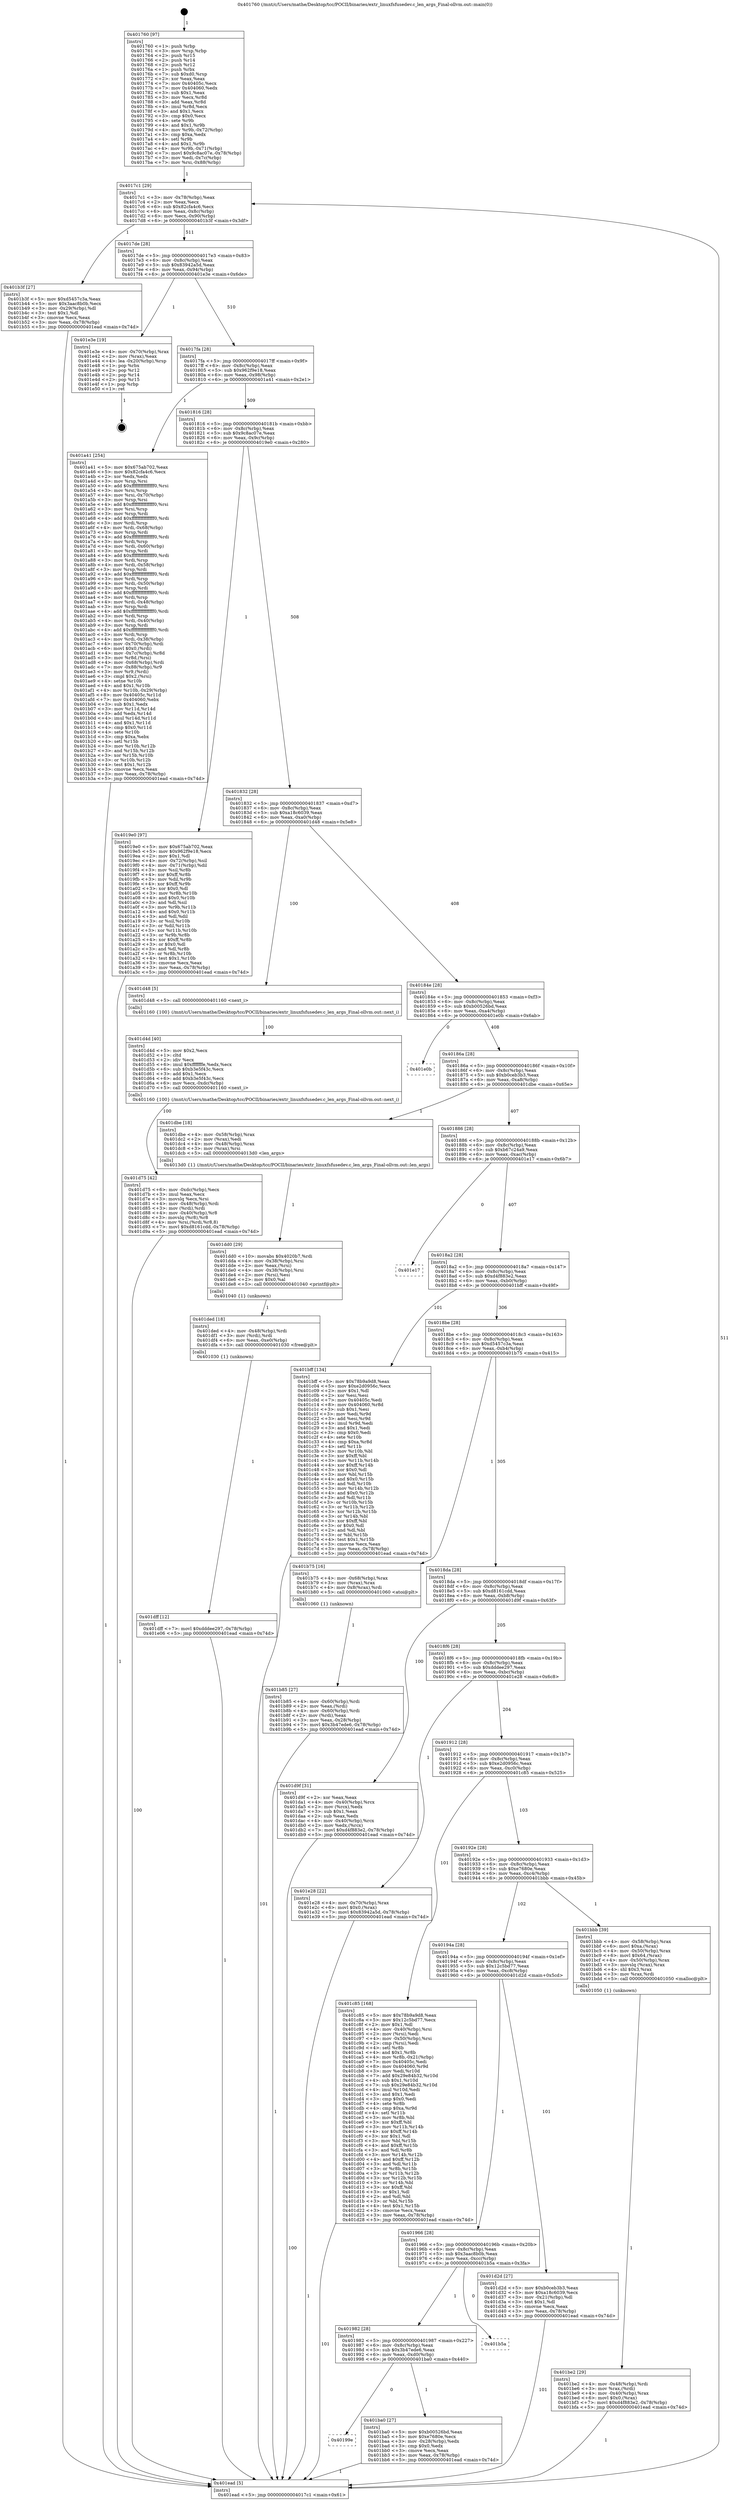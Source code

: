 digraph "0x401760" {
  label = "0x401760 (/mnt/c/Users/mathe/Desktop/tcc/POCII/binaries/extr_linuxfsfusedev.c_len_args_Final-ollvm.out::main(0))"
  labelloc = "t"
  node[shape=record]

  Entry [label="",width=0.3,height=0.3,shape=circle,fillcolor=black,style=filled]
  "0x4017c1" [label="{
     0x4017c1 [29]\l
     | [instrs]\l
     &nbsp;&nbsp;0x4017c1 \<+3\>: mov -0x78(%rbp),%eax\l
     &nbsp;&nbsp;0x4017c4 \<+2\>: mov %eax,%ecx\l
     &nbsp;&nbsp;0x4017c6 \<+6\>: sub $0x82cfa4c6,%ecx\l
     &nbsp;&nbsp;0x4017cc \<+6\>: mov %eax,-0x8c(%rbp)\l
     &nbsp;&nbsp;0x4017d2 \<+6\>: mov %ecx,-0x90(%rbp)\l
     &nbsp;&nbsp;0x4017d8 \<+6\>: je 0000000000401b3f \<main+0x3df\>\l
  }"]
  "0x401b3f" [label="{
     0x401b3f [27]\l
     | [instrs]\l
     &nbsp;&nbsp;0x401b3f \<+5\>: mov $0xd5457c3a,%eax\l
     &nbsp;&nbsp;0x401b44 \<+5\>: mov $0x3aac8b0b,%ecx\l
     &nbsp;&nbsp;0x401b49 \<+3\>: mov -0x29(%rbp),%dl\l
     &nbsp;&nbsp;0x401b4c \<+3\>: test $0x1,%dl\l
     &nbsp;&nbsp;0x401b4f \<+3\>: cmovne %ecx,%eax\l
     &nbsp;&nbsp;0x401b52 \<+3\>: mov %eax,-0x78(%rbp)\l
     &nbsp;&nbsp;0x401b55 \<+5\>: jmp 0000000000401ead \<main+0x74d\>\l
  }"]
  "0x4017de" [label="{
     0x4017de [28]\l
     | [instrs]\l
     &nbsp;&nbsp;0x4017de \<+5\>: jmp 00000000004017e3 \<main+0x83\>\l
     &nbsp;&nbsp;0x4017e3 \<+6\>: mov -0x8c(%rbp),%eax\l
     &nbsp;&nbsp;0x4017e9 \<+5\>: sub $0x83942a5d,%eax\l
     &nbsp;&nbsp;0x4017ee \<+6\>: mov %eax,-0x94(%rbp)\l
     &nbsp;&nbsp;0x4017f4 \<+6\>: je 0000000000401e3e \<main+0x6de\>\l
  }"]
  Exit [label="",width=0.3,height=0.3,shape=circle,fillcolor=black,style=filled,peripheries=2]
  "0x401e3e" [label="{
     0x401e3e [19]\l
     | [instrs]\l
     &nbsp;&nbsp;0x401e3e \<+4\>: mov -0x70(%rbp),%rax\l
     &nbsp;&nbsp;0x401e42 \<+2\>: mov (%rax),%eax\l
     &nbsp;&nbsp;0x401e44 \<+4\>: lea -0x20(%rbp),%rsp\l
     &nbsp;&nbsp;0x401e48 \<+1\>: pop %rbx\l
     &nbsp;&nbsp;0x401e49 \<+2\>: pop %r12\l
     &nbsp;&nbsp;0x401e4b \<+2\>: pop %r14\l
     &nbsp;&nbsp;0x401e4d \<+2\>: pop %r15\l
     &nbsp;&nbsp;0x401e4f \<+1\>: pop %rbp\l
     &nbsp;&nbsp;0x401e50 \<+1\>: ret\l
  }"]
  "0x4017fa" [label="{
     0x4017fa [28]\l
     | [instrs]\l
     &nbsp;&nbsp;0x4017fa \<+5\>: jmp 00000000004017ff \<main+0x9f\>\l
     &nbsp;&nbsp;0x4017ff \<+6\>: mov -0x8c(%rbp),%eax\l
     &nbsp;&nbsp;0x401805 \<+5\>: sub $0x962f9e18,%eax\l
     &nbsp;&nbsp;0x40180a \<+6\>: mov %eax,-0x98(%rbp)\l
     &nbsp;&nbsp;0x401810 \<+6\>: je 0000000000401a41 \<main+0x2e1\>\l
  }"]
  "0x401dff" [label="{
     0x401dff [12]\l
     | [instrs]\l
     &nbsp;&nbsp;0x401dff \<+7\>: movl $0xdddee297,-0x78(%rbp)\l
     &nbsp;&nbsp;0x401e06 \<+5\>: jmp 0000000000401ead \<main+0x74d\>\l
  }"]
  "0x401a41" [label="{
     0x401a41 [254]\l
     | [instrs]\l
     &nbsp;&nbsp;0x401a41 \<+5\>: mov $0x675ab702,%eax\l
     &nbsp;&nbsp;0x401a46 \<+5\>: mov $0x82cfa4c6,%ecx\l
     &nbsp;&nbsp;0x401a4b \<+2\>: xor %edx,%edx\l
     &nbsp;&nbsp;0x401a4d \<+3\>: mov %rsp,%rsi\l
     &nbsp;&nbsp;0x401a50 \<+4\>: add $0xfffffffffffffff0,%rsi\l
     &nbsp;&nbsp;0x401a54 \<+3\>: mov %rsi,%rsp\l
     &nbsp;&nbsp;0x401a57 \<+4\>: mov %rsi,-0x70(%rbp)\l
     &nbsp;&nbsp;0x401a5b \<+3\>: mov %rsp,%rsi\l
     &nbsp;&nbsp;0x401a5e \<+4\>: add $0xfffffffffffffff0,%rsi\l
     &nbsp;&nbsp;0x401a62 \<+3\>: mov %rsi,%rsp\l
     &nbsp;&nbsp;0x401a65 \<+3\>: mov %rsp,%rdi\l
     &nbsp;&nbsp;0x401a68 \<+4\>: add $0xfffffffffffffff0,%rdi\l
     &nbsp;&nbsp;0x401a6c \<+3\>: mov %rdi,%rsp\l
     &nbsp;&nbsp;0x401a6f \<+4\>: mov %rdi,-0x68(%rbp)\l
     &nbsp;&nbsp;0x401a73 \<+3\>: mov %rsp,%rdi\l
     &nbsp;&nbsp;0x401a76 \<+4\>: add $0xfffffffffffffff0,%rdi\l
     &nbsp;&nbsp;0x401a7a \<+3\>: mov %rdi,%rsp\l
     &nbsp;&nbsp;0x401a7d \<+4\>: mov %rdi,-0x60(%rbp)\l
     &nbsp;&nbsp;0x401a81 \<+3\>: mov %rsp,%rdi\l
     &nbsp;&nbsp;0x401a84 \<+4\>: add $0xfffffffffffffff0,%rdi\l
     &nbsp;&nbsp;0x401a88 \<+3\>: mov %rdi,%rsp\l
     &nbsp;&nbsp;0x401a8b \<+4\>: mov %rdi,-0x58(%rbp)\l
     &nbsp;&nbsp;0x401a8f \<+3\>: mov %rsp,%rdi\l
     &nbsp;&nbsp;0x401a92 \<+4\>: add $0xfffffffffffffff0,%rdi\l
     &nbsp;&nbsp;0x401a96 \<+3\>: mov %rdi,%rsp\l
     &nbsp;&nbsp;0x401a99 \<+4\>: mov %rdi,-0x50(%rbp)\l
     &nbsp;&nbsp;0x401a9d \<+3\>: mov %rsp,%rdi\l
     &nbsp;&nbsp;0x401aa0 \<+4\>: add $0xfffffffffffffff0,%rdi\l
     &nbsp;&nbsp;0x401aa4 \<+3\>: mov %rdi,%rsp\l
     &nbsp;&nbsp;0x401aa7 \<+4\>: mov %rdi,-0x48(%rbp)\l
     &nbsp;&nbsp;0x401aab \<+3\>: mov %rsp,%rdi\l
     &nbsp;&nbsp;0x401aae \<+4\>: add $0xfffffffffffffff0,%rdi\l
     &nbsp;&nbsp;0x401ab2 \<+3\>: mov %rdi,%rsp\l
     &nbsp;&nbsp;0x401ab5 \<+4\>: mov %rdi,-0x40(%rbp)\l
     &nbsp;&nbsp;0x401ab9 \<+3\>: mov %rsp,%rdi\l
     &nbsp;&nbsp;0x401abc \<+4\>: add $0xfffffffffffffff0,%rdi\l
     &nbsp;&nbsp;0x401ac0 \<+3\>: mov %rdi,%rsp\l
     &nbsp;&nbsp;0x401ac3 \<+4\>: mov %rdi,-0x38(%rbp)\l
     &nbsp;&nbsp;0x401ac7 \<+4\>: mov -0x70(%rbp),%rdi\l
     &nbsp;&nbsp;0x401acb \<+6\>: movl $0x0,(%rdi)\l
     &nbsp;&nbsp;0x401ad1 \<+4\>: mov -0x7c(%rbp),%r8d\l
     &nbsp;&nbsp;0x401ad5 \<+3\>: mov %r8d,(%rsi)\l
     &nbsp;&nbsp;0x401ad8 \<+4\>: mov -0x68(%rbp),%rdi\l
     &nbsp;&nbsp;0x401adc \<+7\>: mov -0x88(%rbp),%r9\l
     &nbsp;&nbsp;0x401ae3 \<+3\>: mov %r9,(%rdi)\l
     &nbsp;&nbsp;0x401ae6 \<+3\>: cmpl $0x2,(%rsi)\l
     &nbsp;&nbsp;0x401ae9 \<+4\>: setne %r10b\l
     &nbsp;&nbsp;0x401aed \<+4\>: and $0x1,%r10b\l
     &nbsp;&nbsp;0x401af1 \<+4\>: mov %r10b,-0x29(%rbp)\l
     &nbsp;&nbsp;0x401af5 \<+8\>: mov 0x40405c,%r11d\l
     &nbsp;&nbsp;0x401afd \<+7\>: mov 0x404060,%ebx\l
     &nbsp;&nbsp;0x401b04 \<+3\>: sub $0x1,%edx\l
     &nbsp;&nbsp;0x401b07 \<+3\>: mov %r11d,%r14d\l
     &nbsp;&nbsp;0x401b0a \<+3\>: add %edx,%r14d\l
     &nbsp;&nbsp;0x401b0d \<+4\>: imul %r14d,%r11d\l
     &nbsp;&nbsp;0x401b11 \<+4\>: and $0x1,%r11d\l
     &nbsp;&nbsp;0x401b15 \<+4\>: cmp $0x0,%r11d\l
     &nbsp;&nbsp;0x401b19 \<+4\>: sete %r10b\l
     &nbsp;&nbsp;0x401b1d \<+3\>: cmp $0xa,%ebx\l
     &nbsp;&nbsp;0x401b20 \<+4\>: setl %r15b\l
     &nbsp;&nbsp;0x401b24 \<+3\>: mov %r10b,%r12b\l
     &nbsp;&nbsp;0x401b27 \<+3\>: and %r15b,%r12b\l
     &nbsp;&nbsp;0x401b2a \<+3\>: xor %r15b,%r10b\l
     &nbsp;&nbsp;0x401b2d \<+3\>: or %r10b,%r12b\l
     &nbsp;&nbsp;0x401b30 \<+4\>: test $0x1,%r12b\l
     &nbsp;&nbsp;0x401b34 \<+3\>: cmovne %ecx,%eax\l
     &nbsp;&nbsp;0x401b37 \<+3\>: mov %eax,-0x78(%rbp)\l
     &nbsp;&nbsp;0x401b3a \<+5\>: jmp 0000000000401ead \<main+0x74d\>\l
  }"]
  "0x401816" [label="{
     0x401816 [28]\l
     | [instrs]\l
     &nbsp;&nbsp;0x401816 \<+5\>: jmp 000000000040181b \<main+0xbb\>\l
     &nbsp;&nbsp;0x40181b \<+6\>: mov -0x8c(%rbp),%eax\l
     &nbsp;&nbsp;0x401821 \<+5\>: sub $0x9c8ac07e,%eax\l
     &nbsp;&nbsp;0x401826 \<+6\>: mov %eax,-0x9c(%rbp)\l
     &nbsp;&nbsp;0x40182c \<+6\>: je 00000000004019e0 \<main+0x280\>\l
  }"]
  "0x401ded" [label="{
     0x401ded [18]\l
     | [instrs]\l
     &nbsp;&nbsp;0x401ded \<+4\>: mov -0x48(%rbp),%rdi\l
     &nbsp;&nbsp;0x401df1 \<+3\>: mov (%rdi),%rdi\l
     &nbsp;&nbsp;0x401df4 \<+6\>: mov %eax,-0xe0(%rbp)\l
     &nbsp;&nbsp;0x401dfa \<+5\>: call 0000000000401030 \<free@plt\>\l
     | [calls]\l
     &nbsp;&nbsp;0x401030 \{1\} (unknown)\l
  }"]
  "0x4019e0" [label="{
     0x4019e0 [97]\l
     | [instrs]\l
     &nbsp;&nbsp;0x4019e0 \<+5\>: mov $0x675ab702,%eax\l
     &nbsp;&nbsp;0x4019e5 \<+5\>: mov $0x962f9e18,%ecx\l
     &nbsp;&nbsp;0x4019ea \<+2\>: mov $0x1,%dl\l
     &nbsp;&nbsp;0x4019ec \<+4\>: mov -0x72(%rbp),%sil\l
     &nbsp;&nbsp;0x4019f0 \<+4\>: mov -0x71(%rbp),%dil\l
     &nbsp;&nbsp;0x4019f4 \<+3\>: mov %sil,%r8b\l
     &nbsp;&nbsp;0x4019f7 \<+4\>: xor $0xff,%r8b\l
     &nbsp;&nbsp;0x4019fb \<+3\>: mov %dil,%r9b\l
     &nbsp;&nbsp;0x4019fe \<+4\>: xor $0xff,%r9b\l
     &nbsp;&nbsp;0x401a02 \<+3\>: xor $0x0,%dl\l
     &nbsp;&nbsp;0x401a05 \<+3\>: mov %r8b,%r10b\l
     &nbsp;&nbsp;0x401a08 \<+4\>: and $0x0,%r10b\l
     &nbsp;&nbsp;0x401a0c \<+3\>: and %dl,%sil\l
     &nbsp;&nbsp;0x401a0f \<+3\>: mov %r9b,%r11b\l
     &nbsp;&nbsp;0x401a12 \<+4\>: and $0x0,%r11b\l
     &nbsp;&nbsp;0x401a16 \<+3\>: and %dl,%dil\l
     &nbsp;&nbsp;0x401a19 \<+3\>: or %sil,%r10b\l
     &nbsp;&nbsp;0x401a1c \<+3\>: or %dil,%r11b\l
     &nbsp;&nbsp;0x401a1f \<+3\>: xor %r11b,%r10b\l
     &nbsp;&nbsp;0x401a22 \<+3\>: or %r9b,%r8b\l
     &nbsp;&nbsp;0x401a25 \<+4\>: xor $0xff,%r8b\l
     &nbsp;&nbsp;0x401a29 \<+3\>: or $0x0,%dl\l
     &nbsp;&nbsp;0x401a2c \<+3\>: and %dl,%r8b\l
     &nbsp;&nbsp;0x401a2f \<+3\>: or %r8b,%r10b\l
     &nbsp;&nbsp;0x401a32 \<+4\>: test $0x1,%r10b\l
     &nbsp;&nbsp;0x401a36 \<+3\>: cmovne %ecx,%eax\l
     &nbsp;&nbsp;0x401a39 \<+3\>: mov %eax,-0x78(%rbp)\l
     &nbsp;&nbsp;0x401a3c \<+5\>: jmp 0000000000401ead \<main+0x74d\>\l
  }"]
  "0x401832" [label="{
     0x401832 [28]\l
     | [instrs]\l
     &nbsp;&nbsp;0x401832 \<+5\>: jmp 0000000000401837 \<main+0xd7\>\l
     &nbsp;&nbsp;0x401837 \<+6\>: mov -0x8c(%rbp),%eax\l
     &nbsp;&nbsp;0x40183d \<+5\>: sub $0xa18c6039,%eax\l
     &nbsp;&nbsp;0x401842 \<+6\>: mov %eax,-0xa0(%rbp)\l
     &nbsp;&nbsp;0x401848 \<+6\>: je 0000000000401d48 \<main+0x5e8\>\l
  }"]
  "0x401ead" [label="{
     0x401ead [5]\l
     | [instrs]\l
     &nbsp;&nbsp;0x401ead \<+5\>: jmp 00000000004017c1 \<main+0x61\>\l
  }"]
  "0x401760" [label="{
     0x401760 [97]\l
     | [instrs]\l
     &nbsp;&nbsp;0x401760 \<+1\>: push %rbp\l
     &nbsp;&nbsp;0x401761 \<+3\>: mov %rsp,%rbp\l
     &nbsp;&nbsp;0x401764 \<+2\>: push %r15\l
     &nbsp;&nbsp;0x401766 \<+2\>: push %r14\l
     &nbsp;&nbsp;0x401768 \<+2\>: push %r12\l
     &nbsp;&nbsp;0x40176a \<+1\>: push %rbx\l
     &nbsp;&nbsp;0x40176b \<+7\>: sub $0xd0,%rsp\l
     &nbsp;&nbsp;0x401772 \<+2\>: xor %eax,%eax\l
     &nbsp;&nbsp;0x401774 \<+7\>: mov 0x40405c,%ecx\l
     &nbsp;&nbsp;0x40177b \<+7\>: mov 0x404060,%edx\l
     &nbsp;&nbsp;0x401782 \<+3\>: sub $0x1,%eax\l
     &nbsp;&nbsp;0x401785 \<+3\>: mov %ecx,%r8d\l
     &nbsp;&nbsp;0x401788 \<+3\>: add %eax,%r8d\l
     &nbsp;&nbsp;0x40178b \<+4\>: imul %r8d,%ecx\l
     &nbsp;&nbsp;0x40178f \<+3\>: and $0x1,%ecx\l
     &nbsp;&nbsp;0x401792 \<+3\>: cmp $0x0,%ecx\l
     &nbsp;&nbsp;0x401795 \<+4\>: sete %r9b\l
     &nbsp;&nbsp;0x401799 \<+4\>: and $0x1,%r9b\l
     &nbsp;&nbsp;0x40179d \<+4\>: mov %r9b,-0x72(%rbp)\l
     &nbsp;&nbsp;0x4017a1 \<+3\>: cmp $0xa,%edx\l
     &nbsp;&nbsp;0x4017a4 \<+4\>: setl %r9b\l
     &nbsp;&nbsp;0x4017a8 \<+4\>: and $0x1,%r9b\l
     &nbsp;&nbsp;0x4017ac \<+4\>: mov %r9b,-0x71(%rbp)\l
     &nbsp;&nbsp;0x4017b0 \<+7\>: movl $0x9c8ac07e,-0x78(%rbp)\l
     &nbsp;&nbsp;0x4017b7 \<+3\>: mov %edi,-0x7c(%rbp)\l
     &nbsp;&nbsp;0x4017ba \<+7\>: mov %rsi,-0x88(%rbp)\l
  }"]
  "0x401dd0" [label="{
     0x401dd0 [29]\l
     | [instrs]\l
     &nbsp;&nbsp;0x401dd0 \<+10\>: movabs $0x4020b7,%rdi\l
     &nbsp;&nbsp;0x401dda \<+4\>: mov -0x38(%rbp),%rsi\l
     &nbsp;&nbsp;0x401dde \<+2\>: mov %eax,(%rsi)\l
     &nbsp;&nbsp;0x401de0 \<+4\>: mov -0x38(%rbp),%rsi\l
     &nbsp;&nbsp;0x401de4 \<+2\>: mov (%rsi),%esi\l
     &nbsp;&nbsp;0x401de6 \<+2\>: mov $0x0,%al\l
     &nbsp;&nbsp;0x401de8 \<+5\>: call 0000000000401040 \<printf@plt\>\l
     | [calls]\l
     &nbsp;&nbsp;0x401040 \{1\} (unknown)\l
  }"]
  "0x401d75" [label="{
     0x401d75 [42]\l
     | [instrs]\l
     &nbsp;&nbsp;0x401d75 \<+6\>: mov -0xdc(%rbp),%ecx\l
     &nbsp;&nbsp;0x401d7b \<+3\>: imul %eax,%ecx\l
     &nbsp;&nbsp;0x401d7e \<+3\>: movslq %ecx,%rsi\l
     &nbsp;&nbsp;0x401d81 \<+4\>: mov -0x48(%rbp),%rdi\l
     &nbsp;&nbsp;0x401d85 \<+3\>: mov (%rdi),%rdi\l
     &nbsp;&nbsp;0x401d88 \<+4\>: mov -0x40(%rbp),%r8\l
     &nbsp;&nbsp;0x401d8c \<+3\>: movslq (%r8),%r8\l
     &nbsp;&nbsp;0x401d8f \<+4\>: mov %rsi,(%rdi,%r8,8)\l
     &nbsp;&nbsp;0x401d93 \<+7\>: movl $0xd8161cdd,-0x78(%rbp)\l
     &nbsp;&nbsp;0x401d9a \<+5\>: jmp 0000000000401ead \<main+0x74d\>\l
  }"]
  "0x401d48" [label="{
     0x401d48 [5]\l
     | [instrs]\l
     &nbsp;&nbsp;0x401d48 \<+5\>: call 0000000000401160 \<next_i\>\l
     | [calls]\l
     &nbsp;&nbsp;0x401160 \{100\} (/mnt/c/Users/mathe/Desktop/tcc/POCII/binaries/extr_linuxfsfusedev.c_len_args_Final-ollvm.out::next_i)\l
  }"]
  "0x40184e" [label="{
     0x40184e [28]\l
     | [instrs]\l
     &nbsp;&nbsp;0x40184e \<+5\>: jmp 0000000000401853 \<main+0xf3\>\l
     &nbsp;&nbsp;0x401853 \<+6\>: mov -0x8c(%rbp),%eax\l
     &nbsp;&nbsp;0x401859 \<+5\>: sub $0xb00526bd,%eax\l
     &nbsp;&nbsp;0x40185e \<+6\>: mov %eax,-0xa4(%rbp)\l
     &nbsp;&nbsp;0x401864 \<+6\>: je 0000000000401e0b \<main+0x6ab\>\l
  }"]
  "0x401d4d" [label="{
     0x401d4d [40]\l
     | [instrs]\l
     &nbsp;&nbsp;0x401d4d \<+5\>: mov $0x2,%ecx\l
     &nbsp;&nbsp;0x401d52 \<+1\>: cltd\l
     &nbsp;&nbsp;0x401d53 \<+2\>: idiv %ecx\l
     &nbsp;&nbsp;0x401d55 \<+6\>: imul $0xfffffffe,%edx,%ecx\l
     &nbsp;&nbsp;0x401d5b \<+6\>: sub $0xb3e5f43c,%ecx\l
     &nbsp;&nbsp;0x401d61 \<+3\>: add $0x1,%ecx\l
     &nbsp;&nbsp;0x401d64 \<+6\>: add $0xb3e5f43c,%ecx\l
     &nbsp;&nbsp;0x401d6a \<+6\>: mov %ecx,-0xdc(%rbp)\l
     &nbsp;&nbsp;0x401d70 \<+5\>: call 0000000000401160 \<next_i\>\l
     | [calls]\l
     &nbsp;&nbsp;0x401160 \{100\} (/mnt/c/Users/mathe/Desktop/tcc/POCII/binaries/extr_linuxfsfusedev.c_len_args_Final-ollvm.out::next_i)\l
  }"]
  "0x401e0b" [label="{
     0x401e0b\l
  }", style=dashed]
  "0x40186a" [label="{
     0x40186a [28]\l
     | [instrs]\l
     &nbsp;&nbsp;0x40186a \<+5\>: jmp 000000000040186f \<main+0x10f\>\l
     &nbsp;&nbsp;0x40186f \<+6\>: mov -0x8c(%rbp),%eax\l
     &nbsp;&nbsp;0x401875 \<+5\>: sub $0xb0ceb3b3,%eax\l
     &nbsp;&nbsp;0x40187a \<+6\>: mov %eax,-0xa8(%rbp)\l
     &nbsp;&nbsp;0x401880 \<+6\>: je 0000000000401dbe \<main+0x65e\>\l
  }"]
  "0x401be2" [label="{
     0x401be2 [29]\l
     | [instrs]\l
     &nbsp;&nbsp;0x401be2 \<+4\>: mov -0x48(%rbp),%rdi\l
     &nbsp;&nbsp;0x401be6 \<+3\>: mov %rax,(%rdi)\l
     &nbsp;&nbsp;0x401be9 \<+4\>: mov -0x40(%rbp),%rax\l
     &nbsp;&nbsp;0x401bed \<+6\>: movl $0x0,(%rax)\l
     &nbsp;&nbsp;0x401bf3 \<+7\>: movl $0xd4f883e2,-0x78(%rbp)\l
     &nbsp;&nbsp;0x401bfa \<+5\>: jmp 0000000000401ead \<main+0x74d\>\l
  }"]
  "0x401dbe" [label="{
     0x401dbe [18]\l
     | [instrs]\l
     &nbsp;&nbsp;0x401dbe \<+4\>: mov -0x58(%rbp),%rax\l
     &nbsp;&nbsp;0x401dc2 \<+2\>: mov (%rax),%edi\l
     &nbsp;&nbsp;0x401dc4 \<+4\>: mov -0x48(%rbp),%rax\l
     &nbsp;&nbsp;0x401dc8 \<+3\>: mov (%rax),%rsi\l
     &nbsp;&nbsp;0x401dcb \<+5\>: call 00000000004013d0 \<len_args\>\l
     | [calls]\l
     &nbsp;&nbsp;0x4013d0 \{1\} (/mnt/c/Users/mathe/Desktop/tcc/POCII/binaries/extr_linuxfsfusedev.c_len_args_Final-ollvm.out::len_args)\l
  }"]
  "0x401886" [label="{
     0x401886 [28]\l
     | [instrs]\l
     &nbsp;&nbsp;0x401886 \<+5\>: jmp 000000000040188b \<main+0x12b\>\l
     &nbsp;&nbsp;0x40188b \<+6\>: mov -0x8c(%rbp),%eax\l
     &nbsp;&nbsp;0x401891 \<+5\>: sub $0xb67c24a9,%eax\l
     &nbsp;&nbsp;0x401896 \<+6\>: mov %eax,-0xac(%rbp)\l
     &nbsp;&nbsp;0x40189c \<+6\>: je 0000000000401e17 \<main+0x6b7\>\l
  }"]
  "0x40199e" [label="{
     0x40199e\l
  }", style=dashed]
  "0x401e17" [label="{
     0x401e17\l
  }", style=dashed]
  "0x4018a2" [label="{
     0x4018a2 [28]\l
     | [instrs]\l
     &nbsp;&nbsp;0x4018a2 \<+5\>: jmp 00000000004018a7 \<main+0x147\>\l
     &nbsp;&nbsp;0x4018a7 \<+6\>: mov -0x8c(%rbp),%eax\l
     &nbsp;&nbsp;0x4018ad \<+5\>: sub $0xd4f883e2,%eax\l
     &nbsp;&nbsp;0x4018b2 \<+6\>: mov %eax,-0xb0(%rbp)\l
     &nbsp;&nbsp;0x4018b8 \<+6\>: je 0000000000401bff \<main+0x49f\>\l
  }"]
  "0x401ba0" [label="{
     0x401ba0 [27]\l
     | [instrs]\l
     &nbsp;&nbsp;0x401ba0 \<+5\>: mov $0xb00526bd,%eax\l
     &nbsp;&nbsp;0x401ba5 \<+5\>: mov $0xe7680e,%ecx\l
     &nbsp;&nbsp;0x401baa \<+3\>: mov -0x28(%rbp),%edx\l
     &nbsp;&nbsp;0x401bad \<+3\>: cmp $0x0,%edx\l
     &nbsp;&nbsp;0x401bb0 \<+3\>: cmove %ecx,%eax\l
     &nbsp;&nbsp;0x401bb3 \<+3\>: mov %eax,-0x78(%rbp)\l
     &nbsp;&nbsp;0x401bb6 \<+5\>: jmp 0000000000401ead \<main+0x74d\>\l
  }"]
  "0x401bff" [label="{
     0x401bff [134]\l
     | [instrs]\l
     &nbsp;&nbsp;0x401bff \<+5\>: mov $0x78b9a9d8,%eax\l
     &nbsp;&nbsp;0x401c04 \<+5\>: mov $0xe2d0956c,%ecx\l
     &nbsp;&nbsp;0x401c09 \<+2\>: mov $0x1,%dl\l
     &nbsp;&nbsp;0x401c0b \<+2\>: xor %esi,%esi\l
     &nbsp;&nbsp;0x401c0d \<+7\>: mov 0x40405c,%edi\l
     &nbsp;&nbsp;0x401c14 \<+8\>: mov 0x404060,%r8d\l
     &nbsp;&nbsp;0x401c1c \<+3\>: sub $0x1,%esi\l
     &nbsp;&nbsp;0x401c1f \<+3\>: mov %edi,%r9d\l
     &nbsp;&nbsp;0x401c22 \<+3\>: add %esi,%r9d\l
     &nbsp;&nbsp;0x401c25 \<+4\>: imul %r9d,%edi\l
     &nbsp;&nbsp;0x401c29 \<+3\>: and $0x1,%edi\l
     &nbsp;&nbsp;0x401c2c \<+3\>: cmp $0x0,%edi\l
     &nbsp;&nbsp;0x401c2f \<+4\>: sete %r10b\l
     &nbsp;&nbsp;0x401c33 \<+4\>: cmp $0xa,%r8d\l
     &nbsp;&nbsp;0x401c37 \<+4\>: setl %r11b\l
     &nbsp;&nbsp;0x401c3b \<+3\>: mov %r10b,%bl\l
     &nbsp;&nbsp;0x401c3e \<+3\>: xor $0xff,%bl\l
     &nbsp;&nbsp;0x401c41 \<+3\>: mov %r11b,%r14b\l
     &nbsp;&nbsp;0x401c44 \<+4\>: xor $0xff,%r14b\l
     &nbsp;&nbsp;0x401c48 \<+3\>: xor $0x0,%dl\l
     &nbsp;&nbsp;0x401c4b \<+3\>: mov %bl,%r15b\l
     &nbsp;&nbsp;0x401c4e \<+4\>: and $0x0,%r15b\l
     &nbsp;&nbsp;0x401c52 \<+3\>: and %dl,%r10b\l
     &nbsp;&nbsp;0x401c55 \<+3\>: mov %r14b,%r12b\l
     &nbsp;&nbsp;0x401c58 \<+4\>: and $0x0,%r12b\l
     &nbsp;&nbsp;0x401c5c \<+3\>: and %dl,%r11b\l
     &nbsp;&nbsp;0x401c5f \<+3\>: or %r10b,%r15b\l
     &nbsp;&nbsp;0x401c62 \<+3\>: or %r11b,%r12b\l
     &nbsp;&nbsp;0x401c65 \<+3\>: xor %r12b,%r15b\l
     &nbsp;&nbsp;0x401c68 \<+3\>: or %r14b,%bl\l
     &nbsp;&nbsp;0x401c6b \<+3\>: xor $0xff,%bl\l
     &nbsp;&nbsp;0x401c6e \<+3\>: or $0x0,%dl\l
     &nbsp;&nbsp;0x401c71 \<+2\>: and %dl,%bl\l
     &nbsp;&nbsp;0x401c73 \<+3\>: or %bl,%r15b\l
     &nbsp;&nbsp;0x401c76 \<+4\>: test $0x1,%r15b\l
     &nbsp;&nbsp;0x401c7a \<+3\>: cmovne %ecx,%eax\l
     &nbsp;&nbsp;0x401c7d \<+3\>: mov %eax,-0x78(%rbp)\l
     &nbsp;&nbsp;0x401c80 \<+5\>: jmp 0000000000401ead \<main+0x74d\>\l
  }"]
  "0x4018be" [label="{
     0x4018be [28]\l
     | [instrs]\l
     &nbsp;&nbsp;0x4018be \<+5\>: jmp 00000000004018c3 \<main+0x163\>\l
     &nbsp;&nbsp;0x4018c3 \<+6\>: mov -0x8c(%rbp),%eax\l
     &nbsp;&nbsp;0x4018c9 \<+5\>: sub $0xd5457c3a,%eax\l
     &nbsp;&nbsp;0x4018ce \<+6\>: mov %eax,-0xb4(%rbp)\l
     &nbsp;&nbsp;0x4018d4 \<+6\>: je 0000000000401b75 \<main+0x415\>\l
  }"]
  "0x401982" [label="{
     0x401982 [28]\l
     | [instrs]\l
     &nbsp;&nbsp;0x401982 \<+5\>: jmp 0000000000401987 \<main+0x227\>\l
     &nbsp;&nbsp;0x401987 \<+6\>: mov -0x8c(%rbp),%eax\l
     &nbsp;&nbsp;0x40198d \<+5\>: sub $0x3b47ede6,%eax\l
     &nbsp;&nbsp;0x401992 \<+6\>: mov %eax,-0xd0(%rbp)\l
     &nbsp;&nbsp;0x401998 \<+6\>: je 0000000000401ba0 \<main+0x440\>\l
  }"]
  "0x401b75" [label="{
     0x401b75 [16]\l
     | [instrs]\l
     &nbsp;&nbsp;0x401b75 \<+4\>: mov -0x68(%rbp),%rax\l
     &nbsp;&nbsp;0x401b79 \<+3\>: mov (%rax),%rax\l
     &nbsp;&nbsp;0x401b7c \<+4\>: mov 0x8(%rax),%rdi\l
     &nbsp;&nbsp;0x401b80 \<+5\>: call 0000000000401060 \<atoi@plt\>\l
     | [calls]\l
     &nbsp;&nbsp;0x401060 \{1\} (unknown)\l
  }"]
  "0x4018da" [label="{
     0x4018da [28]\l
     | [instrs]\l
     &nbsp;&nbsp;0x4018da \<+5\>: jmp 00000000004018df \<main+0x17f\>\l
     &nbsp;&nbsp;0x4018df \<+6\>: mov -0x8c(%rbp),%eax\l
     &nbsp;&nbsp;0x4018e5 \<+5\>: sub $0xd8161cdd,%eax\l
     &nbsp;&nbsp;0x4018ea \<+6\>: mov %eax,-0xb8(%rbp)\l
     &nbsp;&nbsp;0x4018f0 \<+6\>: je 0000000000401d9f \<main+0x63f\>\l
  }"]
  "0x401b85" [label="{
     0x401b85 [27]\l
     | [instrs]\l
     &nbsp;&nbsp;0x401b85 \<+4\>: mov -0x60(%rbp),%rdi\l
     &nbsp;&nbsp;0x401b89 \<+2\>: mov %eax,(%rdi)\l
     &nbsp;&nbsp;0x401b8b \<+4\>: mov -0x60(%rbp),%rdi\l
     &nbsp;&nbsp;0x401b8f \<+2\>: mov (%rdi),%eax\l
     &nbsp;&nbsp;0x401b91 \<+3\>: mov %eax,-0x28(%rbp)\l
     &nbsp;&nbsp;0x401b94 \<+7\>: movl $0x3b47ede6,-0x78(%rbp)\l
     &nbsp;&nbsp;0x401b9b \<+5\>: jmp 0000000000401ead \<main+0x74d\>\l
  }"]
  "0x401b5a" [label="{
     0x401b5a\l
  }", style=dashed]
  "0x401d9f" [label="{
     0x401d9f [31]\l
     | [instrs]\l
     &nbsp;&nbsp;0x401d9f \<+2\>: xor %eax,%eax\l
     &nbsp;&nbsp;0x401da1 \<+4\>: mov -0x40(%rbp),%rcx\l
     &nbsp;&nbsp;0x401da5 \<+2\>: mov (%rcx),%edx\l
     &nbsp;&nbsp;0x401da7 \<+3\>: sub $0x1,%eax\l
     &nbsp;&nbsp;0x401daa \<+2\>: sub %eax,%edx\l
     &nbsp;&nbsp;0x401dac \<+4\>: mov -0x40(%rbp),%rcx\l
     &nbsp;&nbsp;0x401db0 \<+2\>: mov %edx,(%rcx)\l
     &nbsp;&nbsp;0x401db2 \<+7\>: movl $0xd4f883e2,-0x78(%rbp)\l
     &nbsp;&nbsp;0x401db9 \<+5\>: jmp 0000000000401ead \<main+0x74d\>\l
  }"]
  "0x4018f6" [label="{
     0x4018f6 [28]\l
     | [instrs]\l
     &nbsp;&nbsp;0x4018f6 \<+5\>: jmp 00000000004018fb \<main+0x19b\>\l
     &nbsp;&nbsp;0x4018fb \<+6\>: mov -0x8c(%rbp),%eax\l
     &nbsp;&nbsp;0x401901 \<+5\>: sub $0xdddee297,%eax\l
     &nbsp;&nbsp;0x401906 \<+6\>: mov %eax,-0xbc(%rbp)\l
     &nbsp;&nbsp;0x40190c \<+6\>: je 0000000000401e28 \<main+0x6c8\>\l
  }"]
  "0x401966" [label="{
     0x401966 [28]\l
     | [instrs]\l
     &nbsp;&nbsp;0x401966 \<+5\>: jmp 000000000040196b \<main+0x20b\>\l
     &nbsp;&nbsp;0x40196b \<+6\>: mov -0x8c(%rbp),%eax\l
     &nbsp;&nbsp;0x401971 \<+5\>: sub $0x3aac8b0b,%eax\l
     &nbsp;&nbsp;0x401976 \<+6\>: mov %eax,-0xcc(%rbp)\l
     &nbsp;&nbsp;0x40197c \<+6\>: je 0000000000401b5a \<main+0x3fa\>\l
  }"]
  "0x401e28" [label="{
     0x401e28 [22]\l
     | [instrs]\l
     &nbsp;&nbsp;0x401e28 \<+4\>: mov -0x70(%rbp),%rax\l
     &nbsp;&nbsp;0x401e2c \<+6\>: movl $0x0,(%rax)\l
     &nbsp;&nbsp;0x401e32 \<+7\>: movl $0x83942a5d,-0x78(%rbp)\l
     &nbsp;&nbsp;0x401e39 \<+5\>: jmp 0000000000401ead \<main+0x74d\>\l
  }"]
  "0x401912" [label="{
     0x401912 [28]\l
     | [instrs]\l
     &nbsp;&nbsp;0x401912 \<+5\>: jmp 0000000000401917 \<main+0x1b7\>\l
     &nbsp;&nbsp;0x401917 \<+6\>: mov -0x8c(%rbp),%eax\l
     &nbsp;&nbsp;0x40191d \<+5\>: sub $0xe2d0956c,%eax\l
     &nbsp;&nbsp;0x401922 \<+6\>: mov %eax,-0xc0(%rbp)\l
     &nbsp;&nbsp;0x401928 \<+6\>: je 0000000000401c85 \<main+0x525\>\l
  }"]
  "0x401d2d" [label="{
     0x401d2d [27]\l
     | [instrs]\l
     &nbsp;&nbsp;0x401d2d \<+5\>: mov $0xb0ceb3b3,%eax\l
     &nbsp;&nbsp;0x401d32 \<+5\>: mov $0xa18c6039,%ecx\l
     &nbsp;&nbsp;0x401d37 \<+3\>: mov -0x21(%rbp),%dl\l
     &nbsp;&nbsp;0x401d3a \<+3\>: test $0x1,%dl\l
     &nbsp;&nbsp;0x401d3d \<+3\>: cmovne %ecx,%eax\l
     &nbsp;&nbsp;0x401d40 \<+3\>: mov %eax,-0x78(%rbp)\l
     &nbsp;&nbsp;0x401d43 \<+5\>: jmp 0000000000401ead \<main+0x74d\>\l
  }"]
  "0x401c85" [label="{
     0x401c85 [168]\l
     | [instrs]\l
     &nbsp;&nbsp;0x401c85 \<+5\>: mov $0x78b9a9d8,%eax\l
     &nbsp;&nbsp;0x401c8a \<+5\>: mov $0x12c5bd77,%ecx\l
     &nbsp;&nbsp;0x401c8f \<+2\>: mov $0x1,%dl\l
     &nbsp;&nbsp;0x401c91 \<+4\>: mov -0x40(%rbp),%rsi\l
     &nbsp;&nbsp;0x401c95 \<+2\>: mov (%rsi),%edi\l
     &nbsp;&nbsp;0x401c97 \<+4\>: mov -0x50(%rbp),%rsi\l
     &nbsp;&nbsp;0x401c9b \<+2\>: cmp (%rsi),%edi\l
     &nbsp;&nbsp;0x401c9d \<+4\>: setl %r8b\l
     &nbsp;&nbsp;0x401ca1 \<+4\>: and $0x1,%r8b\l
     &nbsp;&nbsp;0x401ca5 \<+4\>: mov %r8b,-0x21(%rbp)\l
     &nbsp;&nbsp;0x401ca9 \<+7\>: mov 0x40405c,%edi\l
     &nbsp;&nbsp;0x401cb0 \<+8\>: mov 0x404060,%r9d\l
     &nbsp;&nbsp;0x401cb8 \<+3\>: mov %edi,%r10d\l
     &nbsp;&nbsp;0x401cbb \<+7\>: add $0x29e84b32,%r10d\l
     &nbsp;&nbsp;0x401cc2 \<+4\>: sub $0x1,%r10d\l
     &nbsp;&nbsp;0x401cc6 \<+7\>: sub $0x29e84b32,%r10d\l
     &nbsp;&nbsp;0x401ccd \<+4\>: imul %r10d,%edi\l
     &nbsp;&nbsp;0x401cd1 \<+3\>: and $0x1,%edi\l
     &nbsp;&nbsp;0x401cd4 \<+3\>: cmp $0x0,%edi\l
     &nbsp;&nbsp;0x401cd7 \<+4\>: sete %r8b\l
     &nbsp;&nbsp;0x401cdb \<+4\>: cmp $0xa,%r9d\l
     &nbsp;&nbsp;0x401cdf \<+4\>: setl %r11b\l
     &nbsp;&nbsp;0x401ce3 \<+3\>: mov %r8b,%bl\l
     &nbsp;&nbsp;0x401ce6 \<+3\>: xor $0xff,%bl\l
     &nbsp;&nbsp;0x401ce9 \<+3\>: mov %r11b,%r14b\l
     &nbsp;&nbsp;0x401cec \<+4\>: xor $0xff,%r14b\l
     &nbsp;&nbsp;0x401cf0 \<+3\>: xor $0x1,%dl\l
     &nbsp;&nbsp;0x401cf3 \<+3\>: mov %bl,%r15b\l
     &nbsp;&nbsp;0x401cf6 \<+4\>: and $0xff,%r15b\l
     &nbsp;&nbsp;0x401cfa \<+3\>: and %dl,%r8b\l
     &nbsp;&nbsp;0x401cfd \<+3\>: mov %r14b,%r12b\l
     &nbsp;&nbsp;0x401d00 \<+4\>: and $0xff,%r12b\l
     &nbsp;&nbsp;0x401d04 \<+3\>: and %dl,%r11b\l
     &nbsp;&nbsp;0x401d07 \<+3\>: or %r8b,%r15b\l
     &nbsp;&nbsp;0x401d0a \<+3\>: or %r11b,%r12b\l
     &nbsp;&nbsp;0x401d0d \<+3\>: xor %r12b,%r15b\l
     &nbsp;&nbsp;0x401d10 \<+3\>: or %r14b,%bl\l
     &nbsp;&nbsp;0x401d13 \<+3\>: xor $0xff,%bl\l
     &nbsp;&nbsp;0x401d16 \<+3\>: or $0x1,%dl\l
     &nbsp;&nbsp;0x401d19 \<+2\>: and %dl,%bl\l
     &nbsp;&nbsp;0x401d1b \<+3\>: or %bl,%r15b\l
     &nbsp;&nbsp;0x401d1e \<+4\>: test $0x1,%r15b\l
     &nbsp;&nbsp;0x401d22 \<+3\>: cmovne %ecx,%eax\l
     &nbsp;&nbsp;0x401d25 \<+3\>: mov %eax,-0x78(%rbp)\l
     &nbsp;&nbsp;0x401d28 \<+5\>: jmp 0000000000401ead \<main+0x74d\>\l
  }"]
  "0x40192e" [label="{
     0x40192e [28]\l
     | [instrs]\l
     &nbsp;&nbsp;0x40192e \<+5\>: jmp 0000000000401933 \<main+0x1d3\>\l
     &nbsp;&nbsp;0x401933 \<+6\>: mov -0x8c(%rbp),%eax\l
     &nbsp;&nbsp;0x401939 \<+5\>: sub $0xe7680e,%eax\l
     &nbsp;&nbsp;0x40193e \<+6\>: mov %eax,-0xc4(%rbp)\l
     &nbsp;&nbsp;0x401944 \<+6\>: je 0000000000401bbb \<main+0x45b\>\l
  }"]
  "0x40194a" [label="{
     0x40194a [28]\l
     | [instrs]\l
     &nbsp;&nbsp;0x40194a \<+5\>: jmp 000000000040194f \<main+0x1ef\>\l
     &nbsp;&nbsp;0x40194f \<+6\>: mov -0x8c(%rbp),%eax\l
     &nbsp;&nbsp;0x401955 \<+5\>: sub $0x12c5bd77,%eax\l
     &nbsp;&nbsp;0x40195a \<+6\>: mov %eax,-0xc8(%rbp)\l
     &nbsp;&nbsp;0x401960 \<+6\>: je 0000000000401d2d \<main+0x5cd\>\l
  }"]
  "0x401bbb" [label="{
     0x401bbb [39]\l
     | [instrs]\l
     &nbsp;&nbsp;0x401bbb \<+4\>: mov -0x58(%rbp),%rax\l
     &nbsp;&nbsp;0x401bbf \<+6\>: movl $0xa,(%rax)\l
     &nbsp;&nbsp;0x401bc5 \<+4\>: mov -0x50(%rbp),%rax\l
     &nbsp;&nbsp;0x401bc9 \<+6\>: movl $0x64,(%rax)\l
     &nbsp;&nbsp;0x401bcf \<+4\>: mov -0x50(%rbp),%rax\l
     &nbsp;&nbsp;0x401bd3 \<+3\>: movslq (%rax),%rax\l
     &nbsp;&nbsp;0x401bd6 \<+4\>: shl $0x3,%rax\l
     &nbsp;&nbsp;0x401bda \<+3\>: mov %rax,%rdi\l
     &nbsp;&nbsp;0x401bdd \<+5\>: call 0000000000401050 \<malloc@plt\>\l
     | [calls]\l
     &nbsp;&nbsp;0x401050 \{1\} (unknown)\l
  }"]
  Entry -> "0x401760" [label=" 1"]
  "0x4017c1" -> "0x401b3f" [label=" 1"]
  "0x4017c1" -> "0x4017de" [label=" 511"]
  "0x401e3e" -> Exit [label=" 1"]
  "0x4017de" -> "0x401e3e" [label=" 1"]
  "0x4017de" -> "0x4017fa" [label=" 510"]
  "0x401e28" -> "0x401ead" [label=" 1"]
  "0x4017fa" -> "0x401a41" [label=" 1"]
  "0x4017fa" -> "0x401816" [label=" 509"]
  "0x401dff" -> "0x401ead" [label=" 1"]
  "0x401816" -> "0x4019e0" [label=" 1"]
  "0x401816" -> "0x401832" [label=" 508"]
  "0x4019e0" -> "0x401ead" [label=" 1"]
  "0x401760" -> "0x4017c1" [label=" 1"]
  "0x401ead" -> "0x4017c1" [label=" 511"]
  "0x401ded" -> "0x401dff" [label=" 1"]
  "0x401a41" -> "0x401ead" [label=" 1"]
  "0x401b3f" -> "0x401ead" [label=" 1"]
  "0x401dd0" -> "0x401ded" [label=" 1"]
  "0x401832" -> "0x401d48" [label=" 100"]
  "0x401832" -> "0x40184e" [label=" 408"]
  "0x401dbe" -> "0x401dd0" [label=" 1"]
  "0x40184e" -> "0x401e0b" [label=" 0"]
  "0x40184e" -> "0x40186a" [label=" 408"]
  "0x401d9f" -> "0x401ead" [label=" 100"]
  "0x40186a" -> "0x401dbe" [label=" 1"]
  "0x40186a" -> "0x401886" [label=" 407"]
  "0x401d75" -> "0x401ead" [label=" 100"]
  "0x401886" -> "0x401e17" [label=" 0"]
  "0x401886" -> "0x4018a2" [label=" 407"]
  "0x401d4d" -> "0x401d75" [label=" 100"]
  "0x4018a2" -> "0x401bff" [label=" 101"]
  "0x4018a2" -> "0x4018be" [label=" 306"]
  "0x401d48" -> "0x401d4d" [label=" 100"]
  "0x4018be" -> "0x401b75" [label=" 1"]
  "0x4018be" -> "0x4018da" [label=" 305"]
  "0x401b75" -> "0x401b85" [label=" 1"]
  "0x401b85" -> "0x401ead" [label=" 1"]
  "0x401c85" -> "0x401ead" [label=" 101"]
  "0x4018da" -> "0x401d9f" [label=" 100"]
  "0x4018da" -> "0x4018f6" [label=" 205"]
  "0x401bff" -> "0x401ead" [label=" 101"]
  "0x4018f6" -> "0x401e28" [label=" 1"]
  "0x4018f6" -> "0x401912" [label=" 204"]
  "0x401bbb" -> "0x401be2" [label=" 1"]
  "0x401912" -> "0x401c85" [label=" 101"]
  "0x401912" -> "0x40192e" [label=" 103"]
  "0x401ba0" -> "0x401ead" [label=" 1"]
  "0x40192e" -> "0x401bbb" [label=" 1"]
  "0x40192e" -> "0x40194a" [label=" 102"]
  "0x401982" -> "0x40199e" [label=" 0"]
  "0x40194a" -> "0x401d2d" [label=" 101"]
  "0x40194a" -> "0x401966" [label=" 1"]
  "0x401be2" -> "0x401ead" [label=" 1"]
  "0x401966" -> "0x401b5a" [label=" 0"]
  "0x401966" -> "0x401982" [label=" 1"]
  "0x401d2d" -> "0x401ead" [label=" 101"]
  "0x401982" -> "0x401ba0" [label=" 1"]
}
